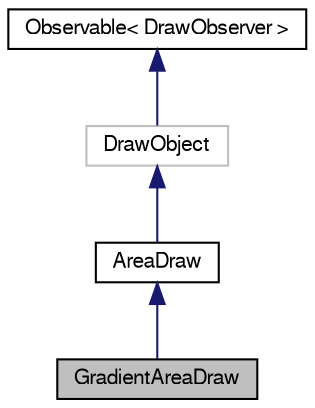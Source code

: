 digraph G
{
  bgcolor="transparent";
  edge [fontname="FreeSans",fontsize="10",labelfontname="FreeSans",labelfontsize="10"];
  node [fontname="FreeSans",fontsize="10",shape=record];
  Node1 [label="GradientAreaDraw",height=0.2,width=0.4,color="black", fillcolor="grey75", style="filled" fontcolor="black"];
  Node2 -> Node1 [dir=back,color="midnightblue",fontsize="10",style="solid",fontname="FreeSans"];
  Node2 [label="AreaDraw",height=0.2,width=0.4,color="black",URL="$classAreaDraw.html"];
  Node3 -> Node2 [dir=back,color="midnightblue",fontsize="10",style="solid",fontname="FreeSans"];
  Node3 [label="DrawObject",height=0.2,width=0.4,color="grey75"];
  Node4 -> Node3 [dir=back,color="midnightblue",fontsize="10",style="solid",fontname="FreeSans"];
  Node4 [label="Observable\< DrawObserver \>",height=0.2,width=0.4,color="black",URL="$classObservable.html"];
}
